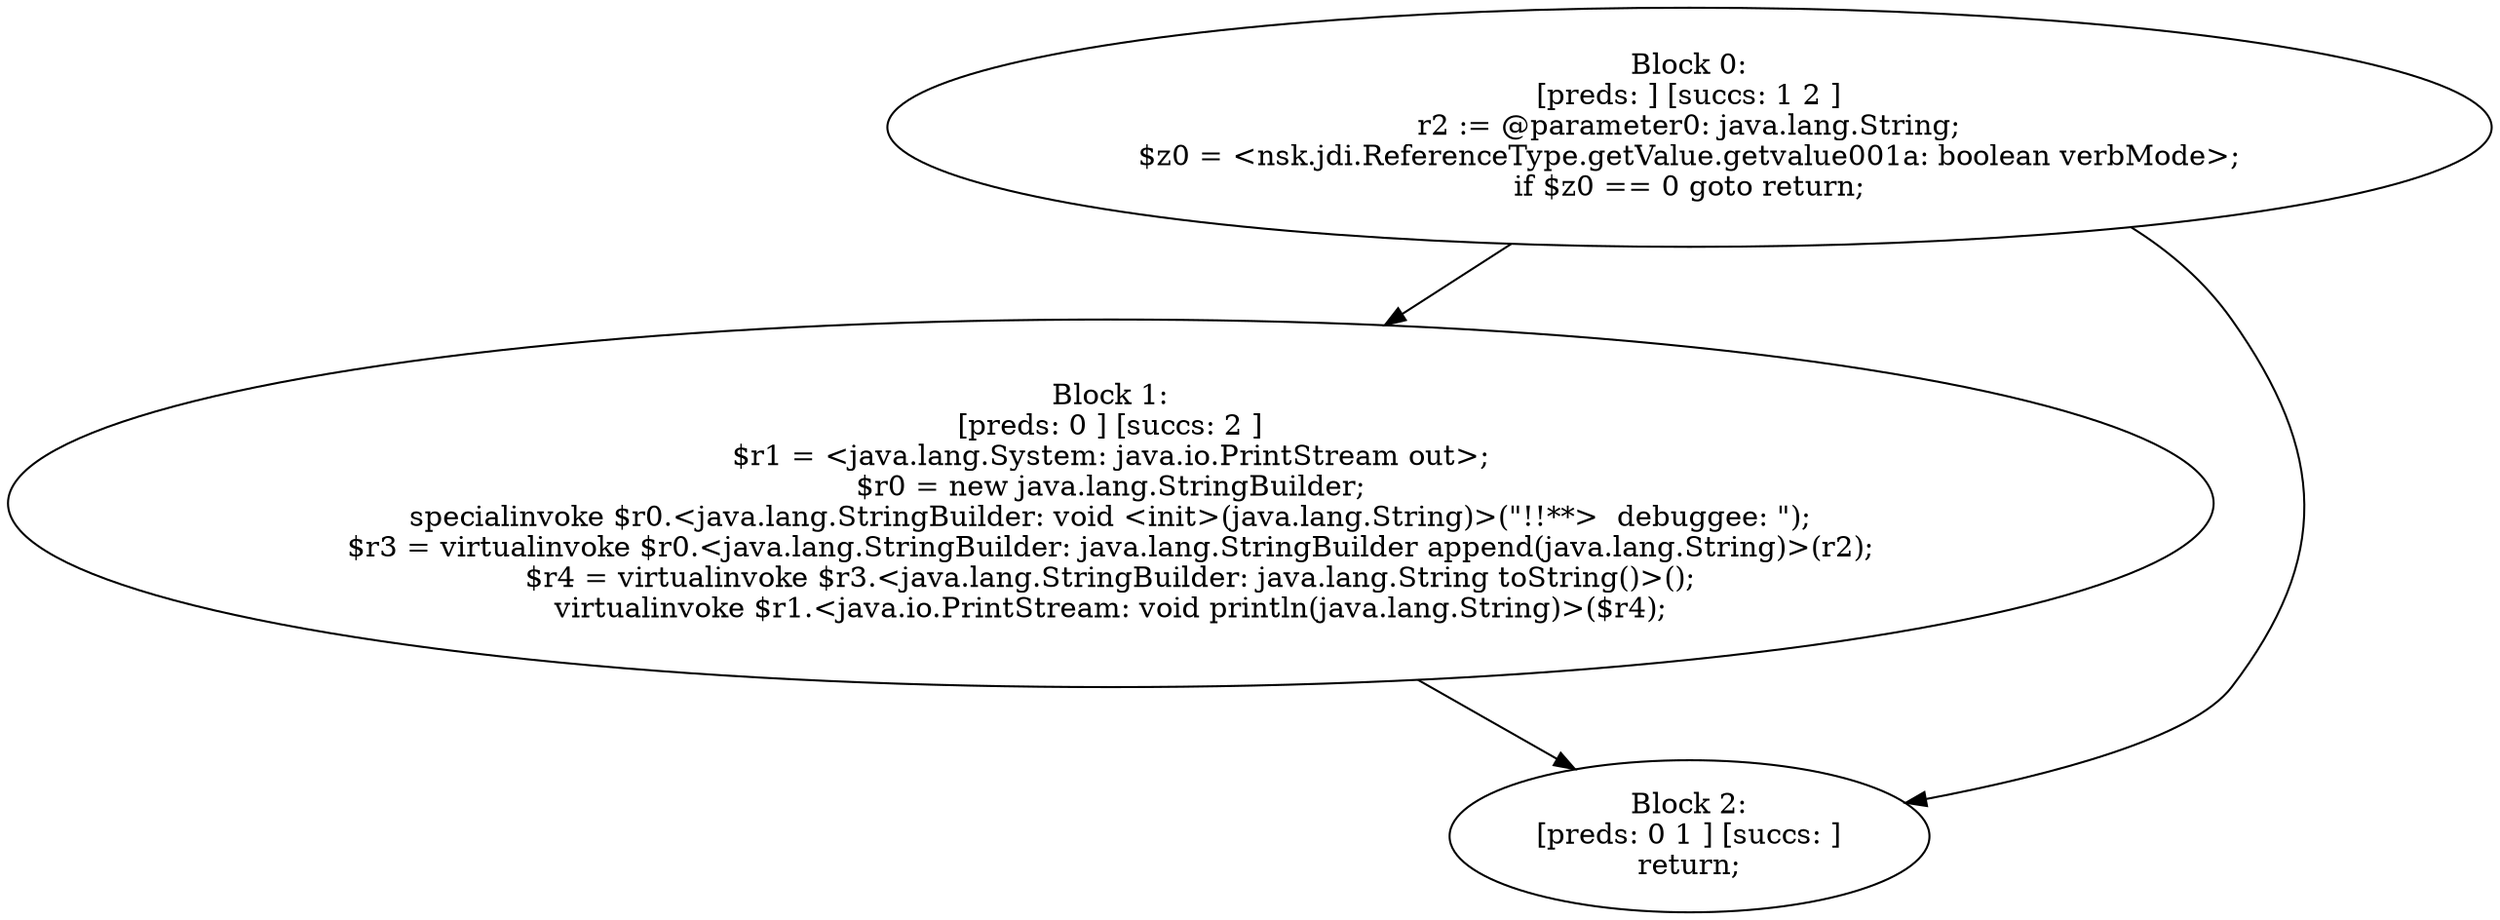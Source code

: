 digraph "unitGraph" {
    "Block 0:
[preds: ] [succs: 1 2 ]
r2 := @parameter0: java.lang.String;
$z0 = <nsk.jdi.ReferenceType.getValue.getvalue001a: boolean verbMode>;
if $z0 == 0 goto return;
"
    "Block 1:
[preds: 0 ] [succs: 2 ]
$r1 = <java.lang.System: java.io.PrintStream out>;
$r0 = new java.lang.StringBuilder;
specialinvoke $r0.<java.lang.StringBuilder: void <init>(java.lang.String)>(\"!!**>  debuggee: \");
$r3 = virtualinvoke $r0.<java.lang.StringBuilder: java.lang.StringBuilder append(java.lang.String)>(r2);
$r4 = virtualinvoke $r3.<java.lang.StringBuilder: java.lang.String toString()>();
virtualinvoke $r1.<java.io.PrintStream: void println(java.lang.String)>($r4);
"
    "Block 2:
[preds: 0 1 ] [succs: ]
return;
"
    "Block 0:
[preds: ] [succs: 1 2 ]
r2 := @parameter0: java.lang.String;
$z0 = <nsk.jdi.ReferenceType.getValue.getvalue001a: boolean verbMode>;
if $z0 == 0 goto return;
"->"Block 1:
[preds: 0 ] [succs: 2 ]
$r1 = <java.lang.System: java.io.PrintStream out>;
$r0 = new java.lang.StringBuilder;
specialinvoke $r0.<java.lang.StringBuilder: void <init>(java.lang.String)>(\"!!**>  debuggee: \");
$r3 = virtualinvoke $r0.<java.lang.StringBuilder: java.lang.StringBuilder append(java.lang.String)>(r2);
$r4 = virtualinvoke $r3.<java.lang.StringBuilder: java.lang.String toString()>();
virtualinvoke $r1.<java.io.PrintStream: void println(java.lang.String)>($r4);
";
    "Block 0:
[preds: ] [succs: 1 2 ]
r2 := @parameter0: java.lang.String;
$z0 = <nsk.jdi.ReferenceType.getValue.getvalue001a: boolean verbMode>;
if $z0 == 0 goto return;
"->"Block 2:
[preds: 0 1 ] [succs: ]
return;
";
    "Block 1:
[preds: 0 ] [succs: 2 ]
$r1 = <java.lang.System: java.io.PrintStream out>;
$r0 = new java.lang.StringBuilder;
specialinvoke $r0.<java.lang.StringBuilder: void <init>(java.lang.String)>(\"!!**>  debuggee: \");
$r3 = virtualinvoke $r0.<java.lang.StringBuilder: java.lang.StringBuilder append(java.lang.String)>(r2);
$r4 = virtualinvoke $r3.<java.lang.StringBuilder: java.lang.String toString()>();
virtualinvoke $r1.<java.io.PrintStream: void println(java.lang.String)>($r4);
"->"Block 2:
[preds: 0 1 ] [succs: ]
return;
";
}
